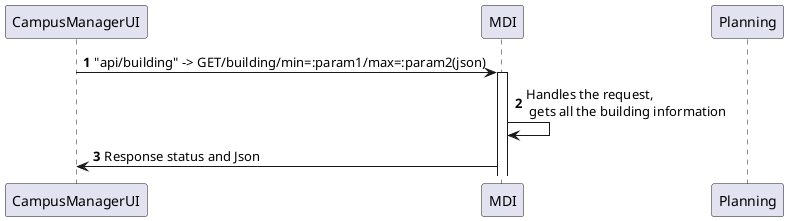 @startuml
'https://plantuml.com/sequence-diagram

autonumber

CampusManagerUI -> MDI: "api/building" -> GET/building/min=:param1/max=:param2(json)
activate MDI
MDI -> MDI: Handles the request,\n gets all the building information
CampusManagerUI <- MDI: Response status and Json
participant  Planning




@enduml
